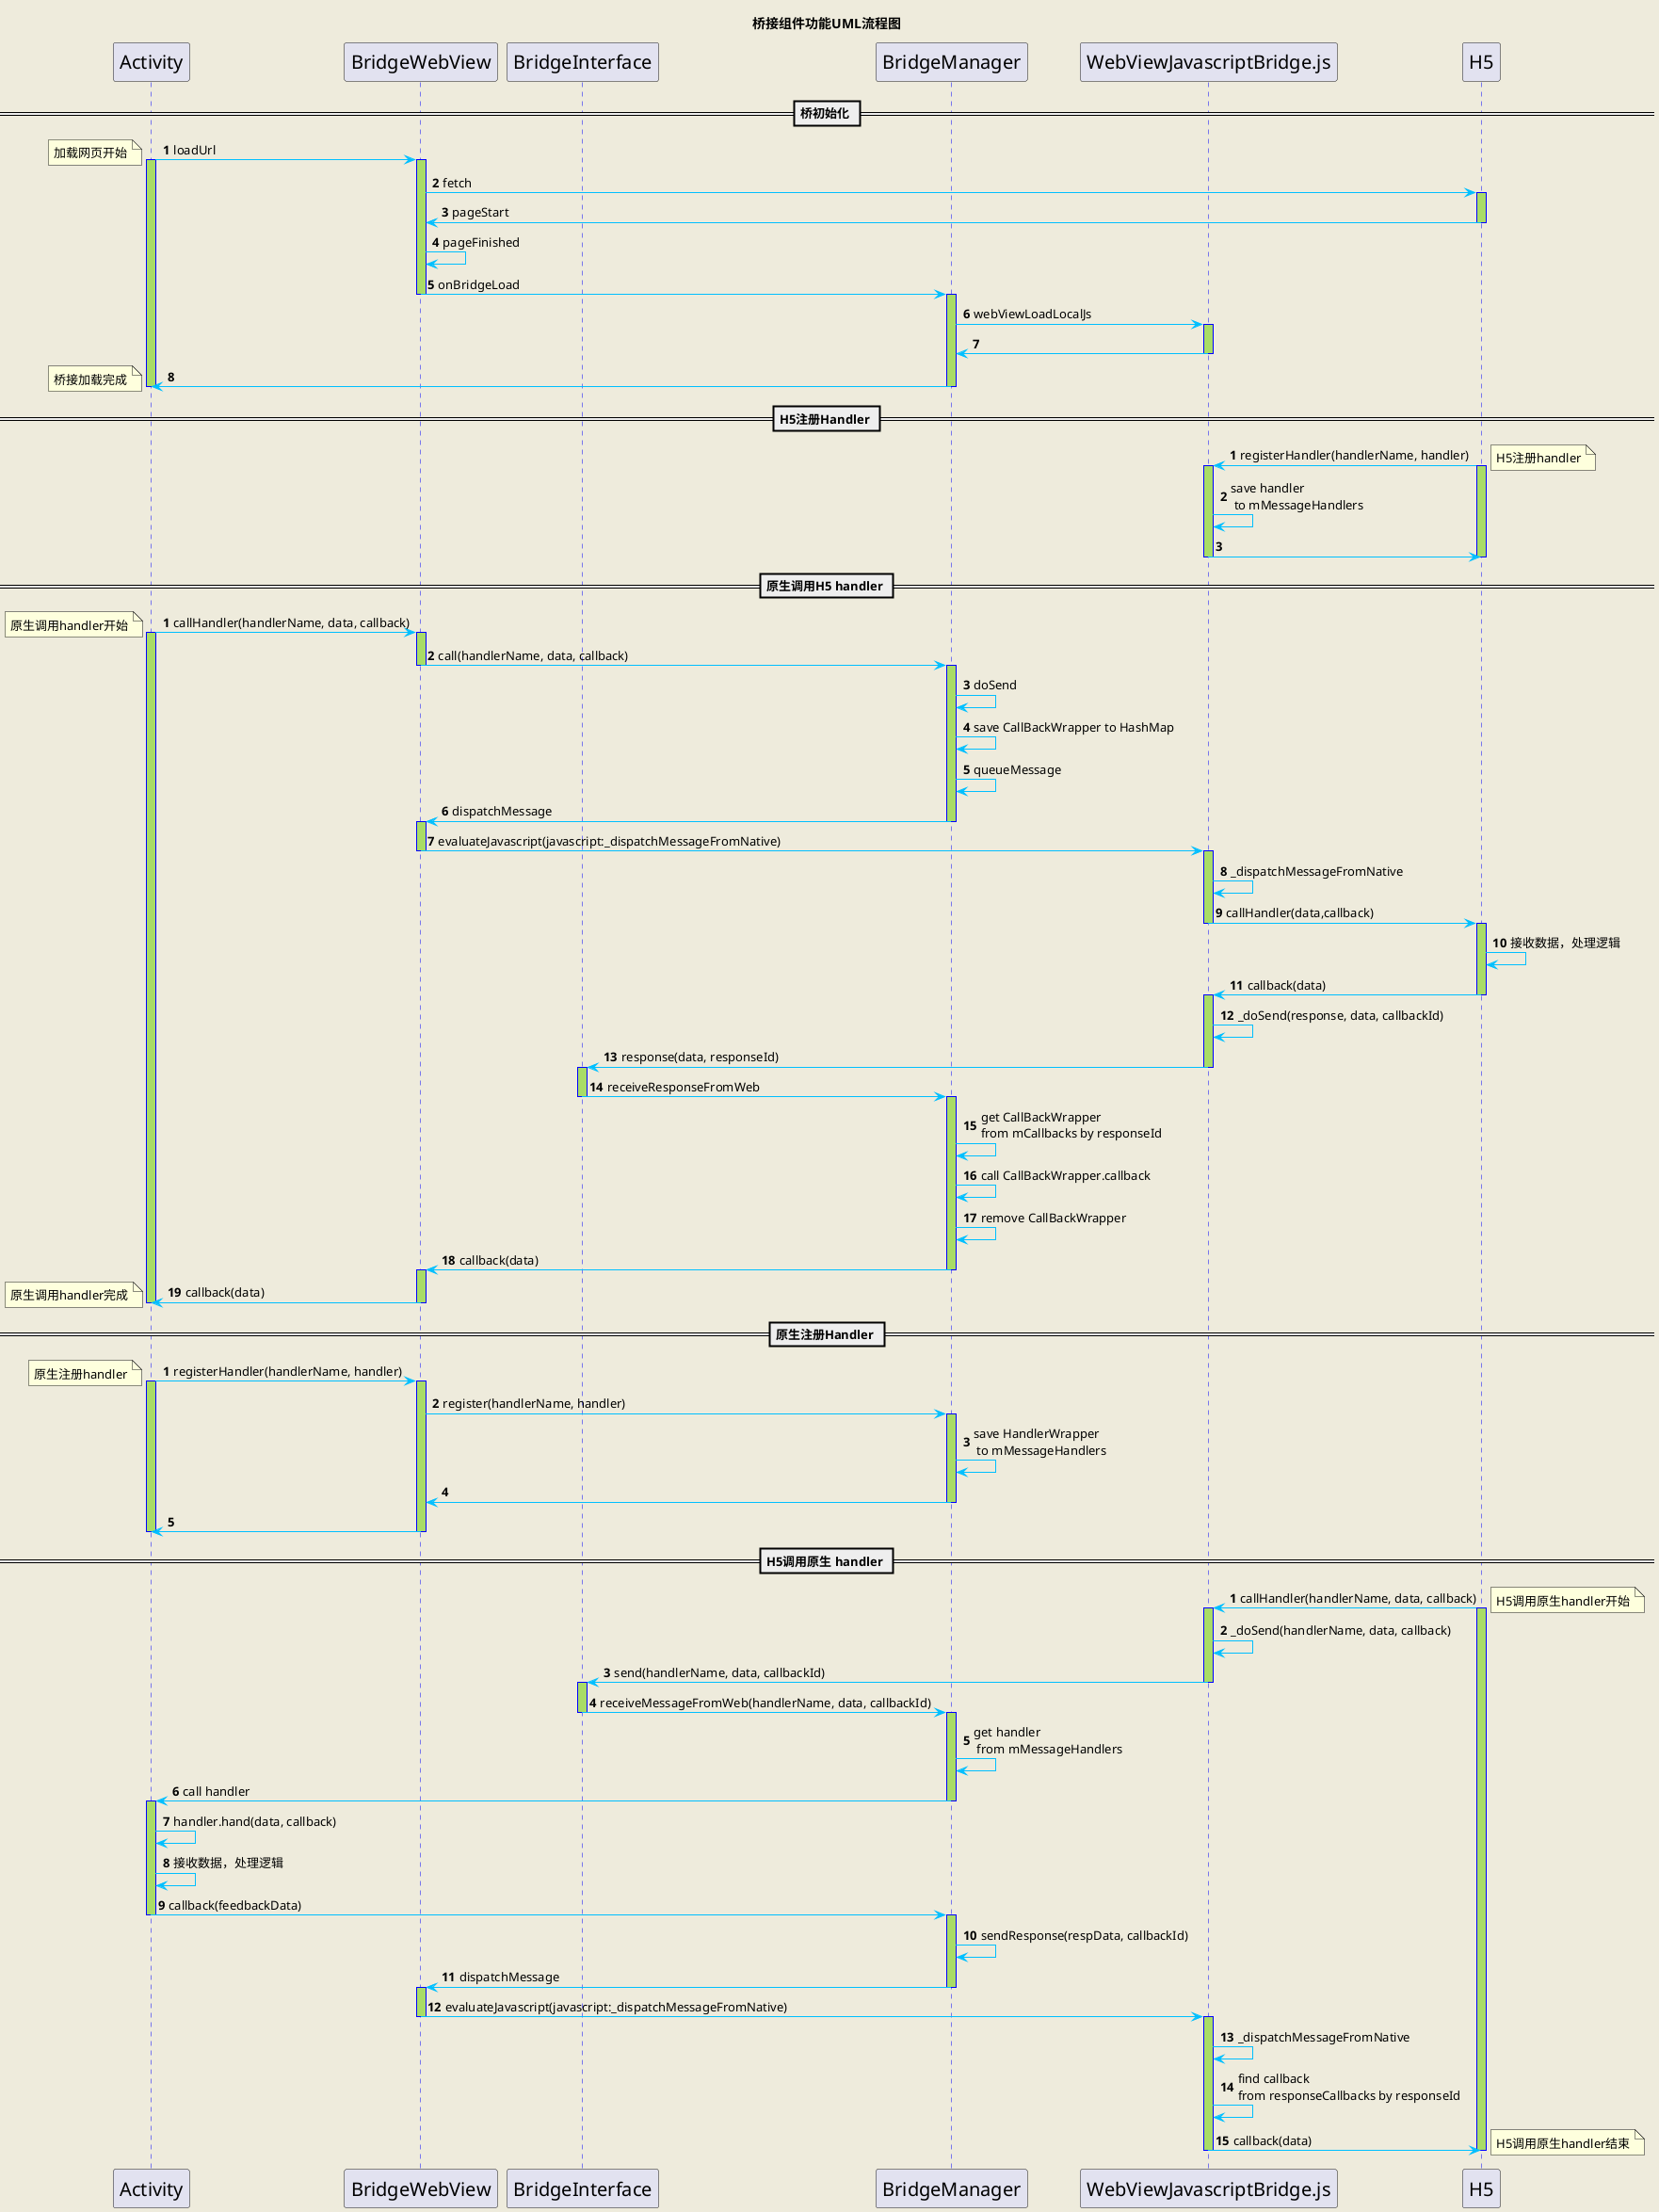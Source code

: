 @startuml
title **桥接组件功能UML流程图**

skinparam backgroundColor #EEEBDC
'skinparam handwritten true

skinparam sequence {
	ArrowColor DeepSkyBlue
	ActorBorderColor DeepSkyBlue
	LifeLineBorderColor blue
	LifeLineBackgroundColor #A9DC66

'	ParticipantBorderColor DeepSkyBlue
'	ParticipantBackgroundColor DodgerBlue
'	ParticipantFontName Impact
	ParticipantFontSize 20
'	ParticipantFontColor #A9DCDF

	ActorBackgroundColor aqua
	ActorFontColor DeepSkyBlue
	ActorFontSize 18
	ActorFontName Aapex
}


'角色
participant Activity as app
participant BridgeWebView as webView
participant BridgeInterface as androidBridge
participant BridgeManager as bm
participant WebViewJavascriptBridge.js as js
participant H5 as h5


'初始化
== 桥初始化 ==
autonumber
app -> webView: loadUrl
note left: 加载网页开始
activate app
activate webView
webView -> h5 : fetch
activate h5
h5 -> webView :pageStart
deactivate h5
webView -> webView: pageFinished
webView -> bm: onBridgeLoad
deactivate webView
activate bm
bm -> js: webViewLoadLocalJs
activate js
js -> bm
deactivate js
bm -> app
deactivate bm
deactivate app
note left: 桥接加载完成

'H5注册
== H5注册Handler ==
autonumber
h5 -> js: registerHandler(handlerName, handler)
note right: H5注册handler
activate h5
activate js
js -> js: save handler \n to mMessageHandlers
h5 <- js
deactivate js
deactivate h5


'原生调用H5
== 原生调用H5 handler ==
autonumber
app -> webView: callHandler(handlerName, data, callback)
note left: 原生调用handler开始
activate app
activate webView
webView -> bm: call(handlerName, data, callback)
deactivate webView
activate bm
bm -> bm: doSend
bm -> bm: save CallBackWrapper to HashMap
bm -> bm: queueMessage
bm -> webView: dispatchMessage
deactivate bm
activate webView
webView -> js: evaluateJavascript(javascript:_dispatchMessageFromNative)
deactivate webView
activate js
js -> js : _dispatchMessageFromNative
js -> h5 : callHandler(data,callback)
deactivate js
activate h5
h5 -> h5: 接收数据，处理逻辑
js <- h5: callback(data)
deactivate h5
activate js

js -> js: _doSend(response, data, callbackId)
js -> androidBridge: response(data, responseId)
deactivate js
activate androidBridge
androidBridge -> bm: receiveResponseFromWeb
deactivate androidBridge
activate bm
bm -> bm: get CallBackWrapper \nfrom mCallbacks by responseId
bm -> bm: call CallBackWrapper.callback
bm -> bm: remove CallBackWrapper

bm -> webView: callback(data)
deactivate bm
activate webView

webView -> app: callback(data)
deactivate webView
deactivate app
note left: 原生调用handler完成

'注册
== 原生注册Handler ==
autonumber
app -> webView: registerHandler(handlerName, handler)
note left: 原生注册handler
activate app
activate webView
webView -> bm: register(handlerName, handler)
activate bm
bm -> bm: save HandlerWrapper \n to mMessageHandlers
bm -> webView
deactivate bm
webView -> app
deactivate webView
deactivate app

'H5调原生
== H5调用原生 handler ==
autonumber
h5 -> js: callHandler(handlerName, data, callback)
note right: H5调用原生handler开始
activate h5
activate js
js -> js : _doSend(handlerName, data, callback)
js -> androidBridge: send(handlerName, data, callbackId)
deactivate js
activate androidBridge
androidBridge -> bm: receiveMessageFromWeb(handlerName, data, callbackId)
deactivate androidBridge
activate bm
bm -> bm: get handler \n from mMessageHandlers
bm -> app: call handler
deactivate bm
activate app
app -> app: handler.hand(data, callback)
app -> app: 接收数据，处理逻辑
app -> bm: callback(feedbackData)
deactivate app
activate bm
bm -> bm: sendResponse(respData, callbackId)
bm -> webView: dispatchMessage
deactivate bm
activate webView
webView -> js: evaluateJavascript(javascript:_dispatchMessageFromNative)
deactivate webView
activate js
js -> js : _dispatchMessageFromNative
js -> js : find callback \nfrom responseCallbacks by responseId
js -> h5: callback(data)
deactivate js
deactivate h5
note right: H5调用原生handler结束

@enduml